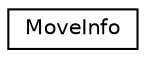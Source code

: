 digraph "Graphical Class Hierarchy"
{
 // LATEX_PDF_SIZE
  edge [fontname="Helvetica",fontsize="10",labelfontname="Helvetica",labelfontsize="10"];
  node [fontname="Helvetica",fontsize="10",shape=record];
  rankdir="LR";
  Node0 [label="MoveInfo",height=0.2,width=0.4,color="black", fillcolor="white", style="filled",URL="$structMoveInfo.html",tooltip="Struct containing information for each move."];
}
